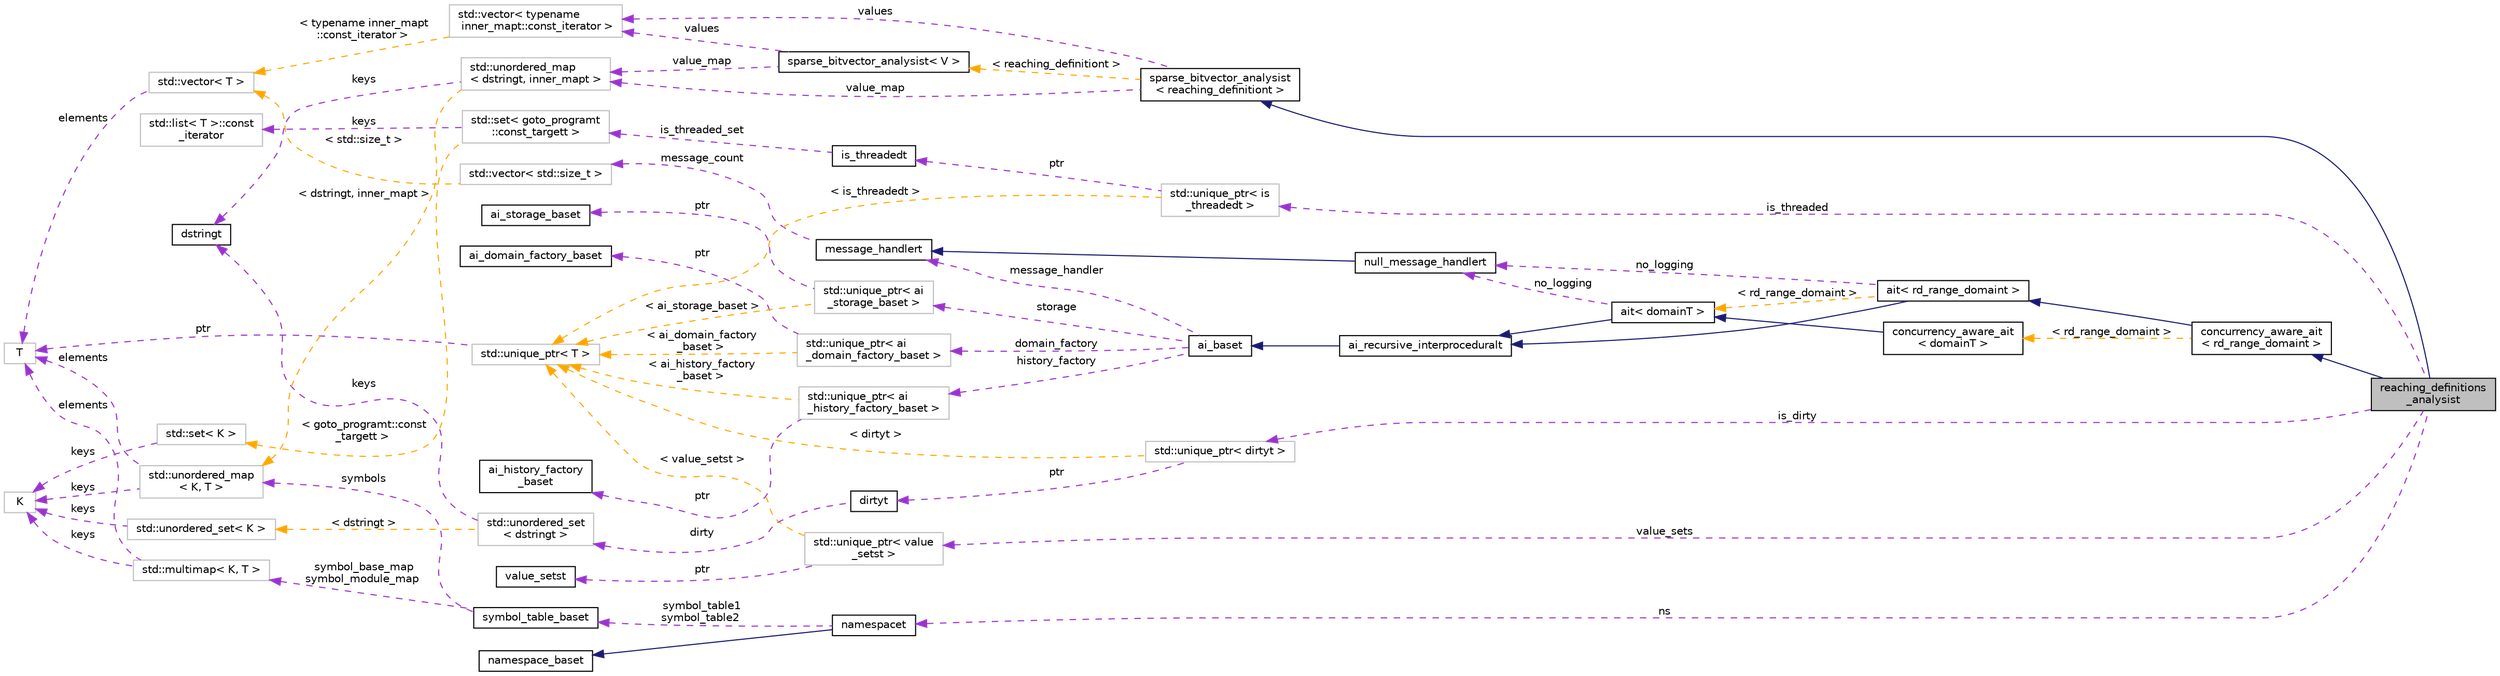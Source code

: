 digraph "reaching_definitions_analysist"
{
 // LATEX_PDF_SIZE
  bgcolor="transparent";
  edge [fontname="Helvetica",fontsize="10",labelfontname="Helvetica",labelfontsize="10"];
  node [fontname="Helvetica",fontsize="10",shape=record];
  rankdir="LR";
  Node1 [label="reaching_definitions\l_analysist",height=0.2,width=0.4,color="black", fillcolor="grey75", style="filled", fontcolor="black",tooltip=" "];
  Node2 -> Node1 [dir="back",color="midnightblue",fontsize="10",style="solid",fontname="Helvetica"];
  Node2 [label="concurrency_aware_ait\l\< rd_range_domaint \>",height=0.2,width=0.4,color="black",URL="$classconcurrency__aware__ait.html",tooltip=" "];
  Node3 -> Node2 [dir="back",color="midnightblue",fontsize="10",style="solid",fontname="Helvetica"];
  Node3 [label="ait\< rd_range_domaint \>",height=0.2,width=0.4,color="black",URL="$classait.html",tooltip=" "];
  Node4 -> Node3 [dir="back",color="midnightblue",fontsize="10",style="solid",fontname="Helvetica"];
  Node4 [label="ai_recursive_interproceduralt",height=0.2,width=0.4,color="black",URL="$classai__recursive__interproceduralt.html",tooltip=" "];
  Node5 -> Node4 [dir="back",color="midnightblue",fontsize="10",style="solid",fontname="Helvetica"];
  Node5 [label="ai_baset",height=0.2,width=0.4,color="black",URL="$classai__baset.html",tooltip="This is the basic interface of the abstract interpreter with default implementations of the core func..."];
  Node6 -> Node5 [dir="back",color="darkorchid3",fontsize="10",style="dashed",label=" message_handler" ,fontname="Helvetica"];
  Node6 [label="message_handlert",height=0.2,width=0.4,color="black",URL="$classmessage__handlert.html",tooltip=" "];
  Node7 -> Node6 [dir="back",color="darkorchid3",fontsize="10",style="dashed",label=" message_count" ,fontname="Helvetica"];
  Node7 [label="std::vector\< std::size_t \>",height=0.2,width=0.4,color="grey75",tooltip=" "];
  Node8 -> Node7 [dir="back",color="orange",fontsize="10",style="dashed",label=" \< std::size_t \>" ,fontname="Helvetica"];
  Node8 [label="std::vector\< T \>",height=0.2,width=0.4,color="grey75",tooltip="STL class."];
  Node9 -> Node8 [dir="back",color="darkorchid3",fontsize="10",style="dashed",label=" elements" ,fontname="Helvetica"];
  Node9 [label="T",height=0.2,width=0.4,color="grey75",tooltip=" "];
  Node10 -> Node5 [dir="back",color="darkorchid3",fontsize="10",style="dashed",label=" domain_factory" ,fontname="Helvetica"];
  Node10 [label="std::unique_ptr\< ai\l_domain_factory_baset \>",height=0.2,width=0.4,color="grey75",tooltip=" "];
  Node11 -> Node10 [dir="back",color="darkorchid3",fontsize="10",style="dashed",label=" ptr" ,fontname="Helvetica"];
  Node11 [label="ai_domain_factory_baset",height=0.2,width=0.4,color="black",URL="$classai__domain__factory__baset.html",tooltip=" "];
  Node12 -> Node10 [dir="back",color="orange",fontsize="10",style="dashed",label=" \< ai_domain_factory\l_baset \>" ,fontname="Helvetica"];
  Node12 [label="std::unique_ptr\< T \>",height=0.2,width=0.4,color="grey75",tooltip="STL class."];
  Node9 -> Node12 [dir="back",color="darkorchid3",fontsize="10",style="dashed",label=" ptr" ,fontname="Helvetica"];
  Node13 -> Node5 [dir="back",color="darkorchid3",fontsize="10",style="dashed",label=" storage" ,fontname="Helvetica"];
  Node13 [label="std::unique_ptr\< ai\l_storage_baset \>",height=0.2,width=0.4,color="grey75",tooltip=" "];
  Node14 -> Node13 [dir="back",color="darkorchid3",fontsize="10",style="dashed",label=" ptr" ,fontname="Helvetica"];
  Node14 [label="ai_storage_baset",height=0.2,width=0.4,color="black",URL="$classai__storage__baset.html",tooltip="This is the basic interface for storing domains."];
  Node12 -> Node13 [dir="back",color="orange",fontsize="10",style="dashed",label=" \< ai_storage_baset \>" ,fontname="Helvetica"];
  Node15 -> Node5 [dir="back",color="darkorchid3",fontsize="10",style="dashed",label=" history_factory" ,fontname="Helvetica"];
  Node15 [label="std::unique_ptr\< ai\l_history_factory_baset \>",height=0.2,width=0.4,color="grey75",tooltip=" "];
  Node16 -> Node15 [dir="back",color="darkorchid3",fontsize="10",style="dashed",label=" ptr" ,fontname="Helvetica"];
  Node16 [label="ai_history_factory\l_baset",height=0.2,width=0.4,color="black",URL="$classai__history__factory__baset.html",tooltip="As more detailed histories can get complex (for example, nested loops or deep, mutually recursive cal..."];
  Node12 -> Node15 [dir="back",color="orange",fontsize="10",style="dashed",label=" \< ai_history_factory\l_baset \>" ,fontname="Helvetica"];
  Node17 -> Node3 [dir="back",color="darkorchid3",fontsize="10",style="dashed",label=" no_logging" ,fontname="Helvetica"];
  Node17 [label="null_message_handlert",height=0.2,width=0.4,color="black",URL="$classnull__message__handlert.html",tooltip=" "];
  Node6 -> Node17 [dir="back",color="midnightblue",fontsize="10",style="solid",fontname="Helvetica"];
  Node18 -> Node3 [dir="back",color="orange",fontsize="10",style="dashed",label=" \< rd_range_domaint \>" ,fontname="Helvetica"];
  Node18 [label="ait\< domainT \>",height=0.2,width=0.4,color="black",URL="$classait.html",tooltip="ait supplies three of the four components needed: an abstract interpreter (in this case handling func..."];
  Node4 -> Node18 [dir="back",color="midnightblue",fontsize="10",style="solid",fontname="Helvetica"];
  Node17 -> Node18 [dir="back",color="darkorchid3",fontsize="10",style="dashed",label=" no_logging" ,fontname="Helvetica"];
  Node19 -> Node2 [dir="back",color="orange",fontsize="10",style="dashed",label=" \< rd_range_domaint \>" ,fontname="Helvetica"];
  Node19 [label="concurrency_aware_ait\l\< domainT \>",height=0.2,width=0.4,color="black",URL="$classconcurrency__aware__ait.html",tooltip="Base class for concurrency-aware abstract interpretation."];
  Node18 -> Node19 [dir="back",color="midnightblue",fontsize="10",style="solid",fontname="Helvetica"];
  Node20 -> Node1 [dir="back",color="midnightblue",fontsize="10",style="solid",fontname="Helvetica"];
  Node20 [label="sparse_bitvector_analysist\l\< reaching_definitiont \>",height=0.2,width=0.4,color="black",URL="$classsparse__bitvector__analysist.html",tooltip=" "];
  Node21 -> Node20 [dir="back",color="darkorchid3",fontsize="10",style="dashed",label=" value_map" ,fontname="Helvetica"];
  Node21 [label="std::unordered_map\l\< dstringt, inner_mapt \>",height=0.2,width=0.4,color="grey75",tooltip=" "];
  Node22 -> Node21 [dir="back",color="darkorchid3",fontsize="10",style="dashed",label=" keys" ,fontname="Helvetica"];
  Node22 [label="dstringt",height=0.2,width=0.4,color="black",URL="$classdstringt.html",tooltip="dstringt has one field, an unsigned integer no which is an index into a static table of strings."];
  Node23 -> Node21 [dir="back",color="orange",fontsize="10",style="dashed",label=" \< dstringt, inner_mapt \>" ,fontname="Helvetica"];
  Node23 [label="std::unordered_map\l\< K, T \>",height=0.2,width=0.4,color="grey75",tooltip="STL class."];
  Node24 -> Node23 [dir="back",color="darkorchid3",fontsize="10",style="dashed",label=" keys" ,fontname="Helvetica"];
  Node24 [label="K",height=0.2,width=0.4,color="grey75",tooltip=" "];
  Node9 -> Node23 [dir="back",color="darkorchid3",fontsize="10",style="dashed",label=" elements" ,fontname="Helvetica"];
  Node25 -> Node20 [dir="back",color="darkorchid3",fontsize="10",style="dashed",label=" values" ,fontname="Helvetica"];
  Node25 [label="std::vector\< typename\l inner_mapt::const_iterator \>",height=0.2,width=0.4,color="grey75",tooltip=" "];
  Node8 -> Node25 [dir="back",color="orange",fontsize="10",style="dashed",label=" \< typename inner_mapt\l::const_iterator \>" ,fontname="Helvetica"];
  Node26 -> Node20 [dir="back",color="orange",fontsize="10",style="dashed",label=" \< reaching_definitiont \>" ,fontname="Helvetica"];
  Node26 [label="sparse_bitvector_analysist\< V \>",height=0.2,width=0.4,color="black",URL="$classsparse__bitvector__analysist.html",tooltip="An instance of this class provides an assignment of unique numeric ID to each inserted reaching_defin..."];
  Node21 -> Node26 [dir="back",color="darkorchid3",fontsize="10",style="dashed",label=" value_map" ,fontname="Helvetica"];
  Node25 -> Node26 [dir="back",color="darkorchid3",fontsize="10",style="dashed",label=" values" ,fontname="Helvetica"];
  Node27 -> Node1 [dir="back",color="darkorchid3",fontsize="10",style="dashed",label=" is_threaded" ,fontname="Helvetica"];
  Node27 [label="std::unique_ptr\< is\l_threadedt \>",height=0.2,width=0.4,color="grey75",tooltip=" "];
  Node28 -> Node27 [dir="back",color="darkorchid3",fontsize="10",style="dashed",label=" ptr" ,fontname="Helvetica"];
  Node28 [label="is_threadedt",height=0.2,width=0.4,color="black",URL="$classis__threadedt.html",tooltip=" "];
  Node29 -> Node28 [dir="back",color="darkorchid3",fontsize="10",style="dashed",label=" is_threaded_set" ,fontname="Helvetica"];
  Node29 [label="std::set\< goto_programt\l::const_targett \>",height=0.2,width=0.4,color="grey75",tooltip=" "];
  Node30 -> Node29 [dir="back",color="darkorchid3",fontsize="10",style="dashed",label=" keys" ,fontname="Helvetica"];
  Node30 [label="std::list\< T \>::const\l_iterator",height=0.2,width=0.4,color="grey75",tooltip="STL iterator class."];
  Node31 -> Node29 [dir="back",color="orange",fontsize="10",style="dashed",label=" \< goto_programt::const\l_targett \>" ,fontname="Helvetica"];
  Node31 [label="std::set\< K \>",height=0.2,width=0.4,color="grey75",tooltip="STL class."];
  Node24 -> Node31 [dir="back",color="darkorchid3",fontsize="10",style="dashed",label=" keys" ,fontname="Helvetica"];
  Node12 -> Node27 [dir="back",color="orange",fontsize="10",style="dashed",label=" \< is_threadedt \>" ,fontname="Helvetica"];
  Node32 -> Node1 [dir="back",color="darkorchid3",fontsize="10",style="dashed",label=" value_sets" ,fontname="Helvetica"];
  Node32 [label="std::unique_ptr\< value\l_setst \>",height=0.2,width=0.4,color="grey75",tooltip=" "];
  Node33 -> Node32 [dir="back",color="darkorchid3",fontsize="10",style="dashed",label=" ptr" ,fontname="Helvetica"];
  Node33 [label="value_setst",height=0.2,width=0.4,color="black",URL="$classvalue__setst.html",tooltip=" "];
  Node12 -> Node32 [dir="back",color="orange",fontsize="10",style="dashed",label=" \< value_setst \>" ,fontname="Helvetica"];
  Node34 -> Node1 [dir="back",color="darkorchid3",fontsize="10",style="dashed",label=" ns" ,fontname="Helvetica"];
  Node34 [label="namespacet",height=0.2,width=0.4,color="black",URL="$classnamespacet.html",tooltip="A namespacet is essentially one or two symbol tables bound together, to allow for symbol lookups in t..."];
  Node35 -> Node34 [dir="back",color="midnightblue",fontsize="10",style="solid",fontname="Helvetica"];
  Node35 [label="namespace_baset",height=0.2,width=0.4,color="black",URL="$classnamespace__baset.html",tooltip="Basic interface for a namespace."];
  Node36 -> Node34 [dir="back",color="darkorchid3",fontsize="10",style="dashed",label=" symbol_table1\nsymbol_table2" ,fontname="Helvetica"];
  Node36 [label="symbol_table_baset",height=0.2,width=0.4,color="black",URL="$classsymbol__table__baset.html",tooltip="The symbol table base class interface."];
  Node37 -> Node36 [dir="back",color="darkorchid3",fontsize="10",style="dashed",label=" symbol_base_map\nsymbol_module_map" ,fontname="Helvetica"];
  Node37 [label="std::multimap\< K, T \>",height=0.2,width=0.4,color="grey75",tooltip="STL class."];
  Node24 -> Node37 [dir="back",color="darkorchid3",fontsize="10",style="dashed",label=" keys" ,fontname="Helvetica"];
  Node9 -> Node37 [dir="back",color="darkorchid3",fontsize="10",style="dashed",label=" elements" ,fontname="Helvetica"];
  Node23 -> Node36 [dir="back",color="darkorchid3",fontsize="10",style="dashed",label=" symbols" ,fontname="Helvetica"];
  Node38 -> Node1 [dir="back",color="darkorchid3",fontsize="10",style="dashed",label=" is_dirty" ,fontname="Helvetica"];
  Node38 [label="std::unique_ptr\< dirtyt \>",height=0.2,width=0.4,color="grey75",tooltip=" "];
  Node39 -> Node38 [dir="back",color="darkorchid3",fontsize="10",style="dashed",label=" ptr" ,fontname="Helvetica"];
  Node39 [label="dirtyt",height=0.2,width=0.4,color="black",URL="$classdirtyt.html",tooltip="Dirty variables are ones which have their address taken so we can't reliably work out where they may ..."];
  Node40 -> Node39 [dir="back",color="darkorchid3",fontsize="10",style="dashed",label=" dirty" ,fontname="Helvetica"];
  Node40 [label="std::unordered_set\l\< dstringt \>",height=0.2,width=0.4,color="grey75",tooltip=" "];
  Node22 -> Node40 [dir="back",color="darkorchid3",fontsize="10",style="dashed",label=" keys" ,fontname="Helvetica"];
  Node41 -> Node40 [dir="back",color="orange",fontsize="10",style="dashed",label=" \< dstringt \>" ,fontname="Helvetica"];
  Node41 [label="std::unordered_set\< K \>",height=0.2,width=0.4,color="grey75",tooltip="STL class."];
  Node24 -> Node41 [dir="back",color="darkorchid3",fontsize="10",style="dashed",label=" keys" ,fontname="Helvetica"];
  Node12 -> Node38 [dir="back",color="orange",fontsize="10",style="dashed",label=" \< dirtyt \>" ,fontname="Helvetica"];
}
